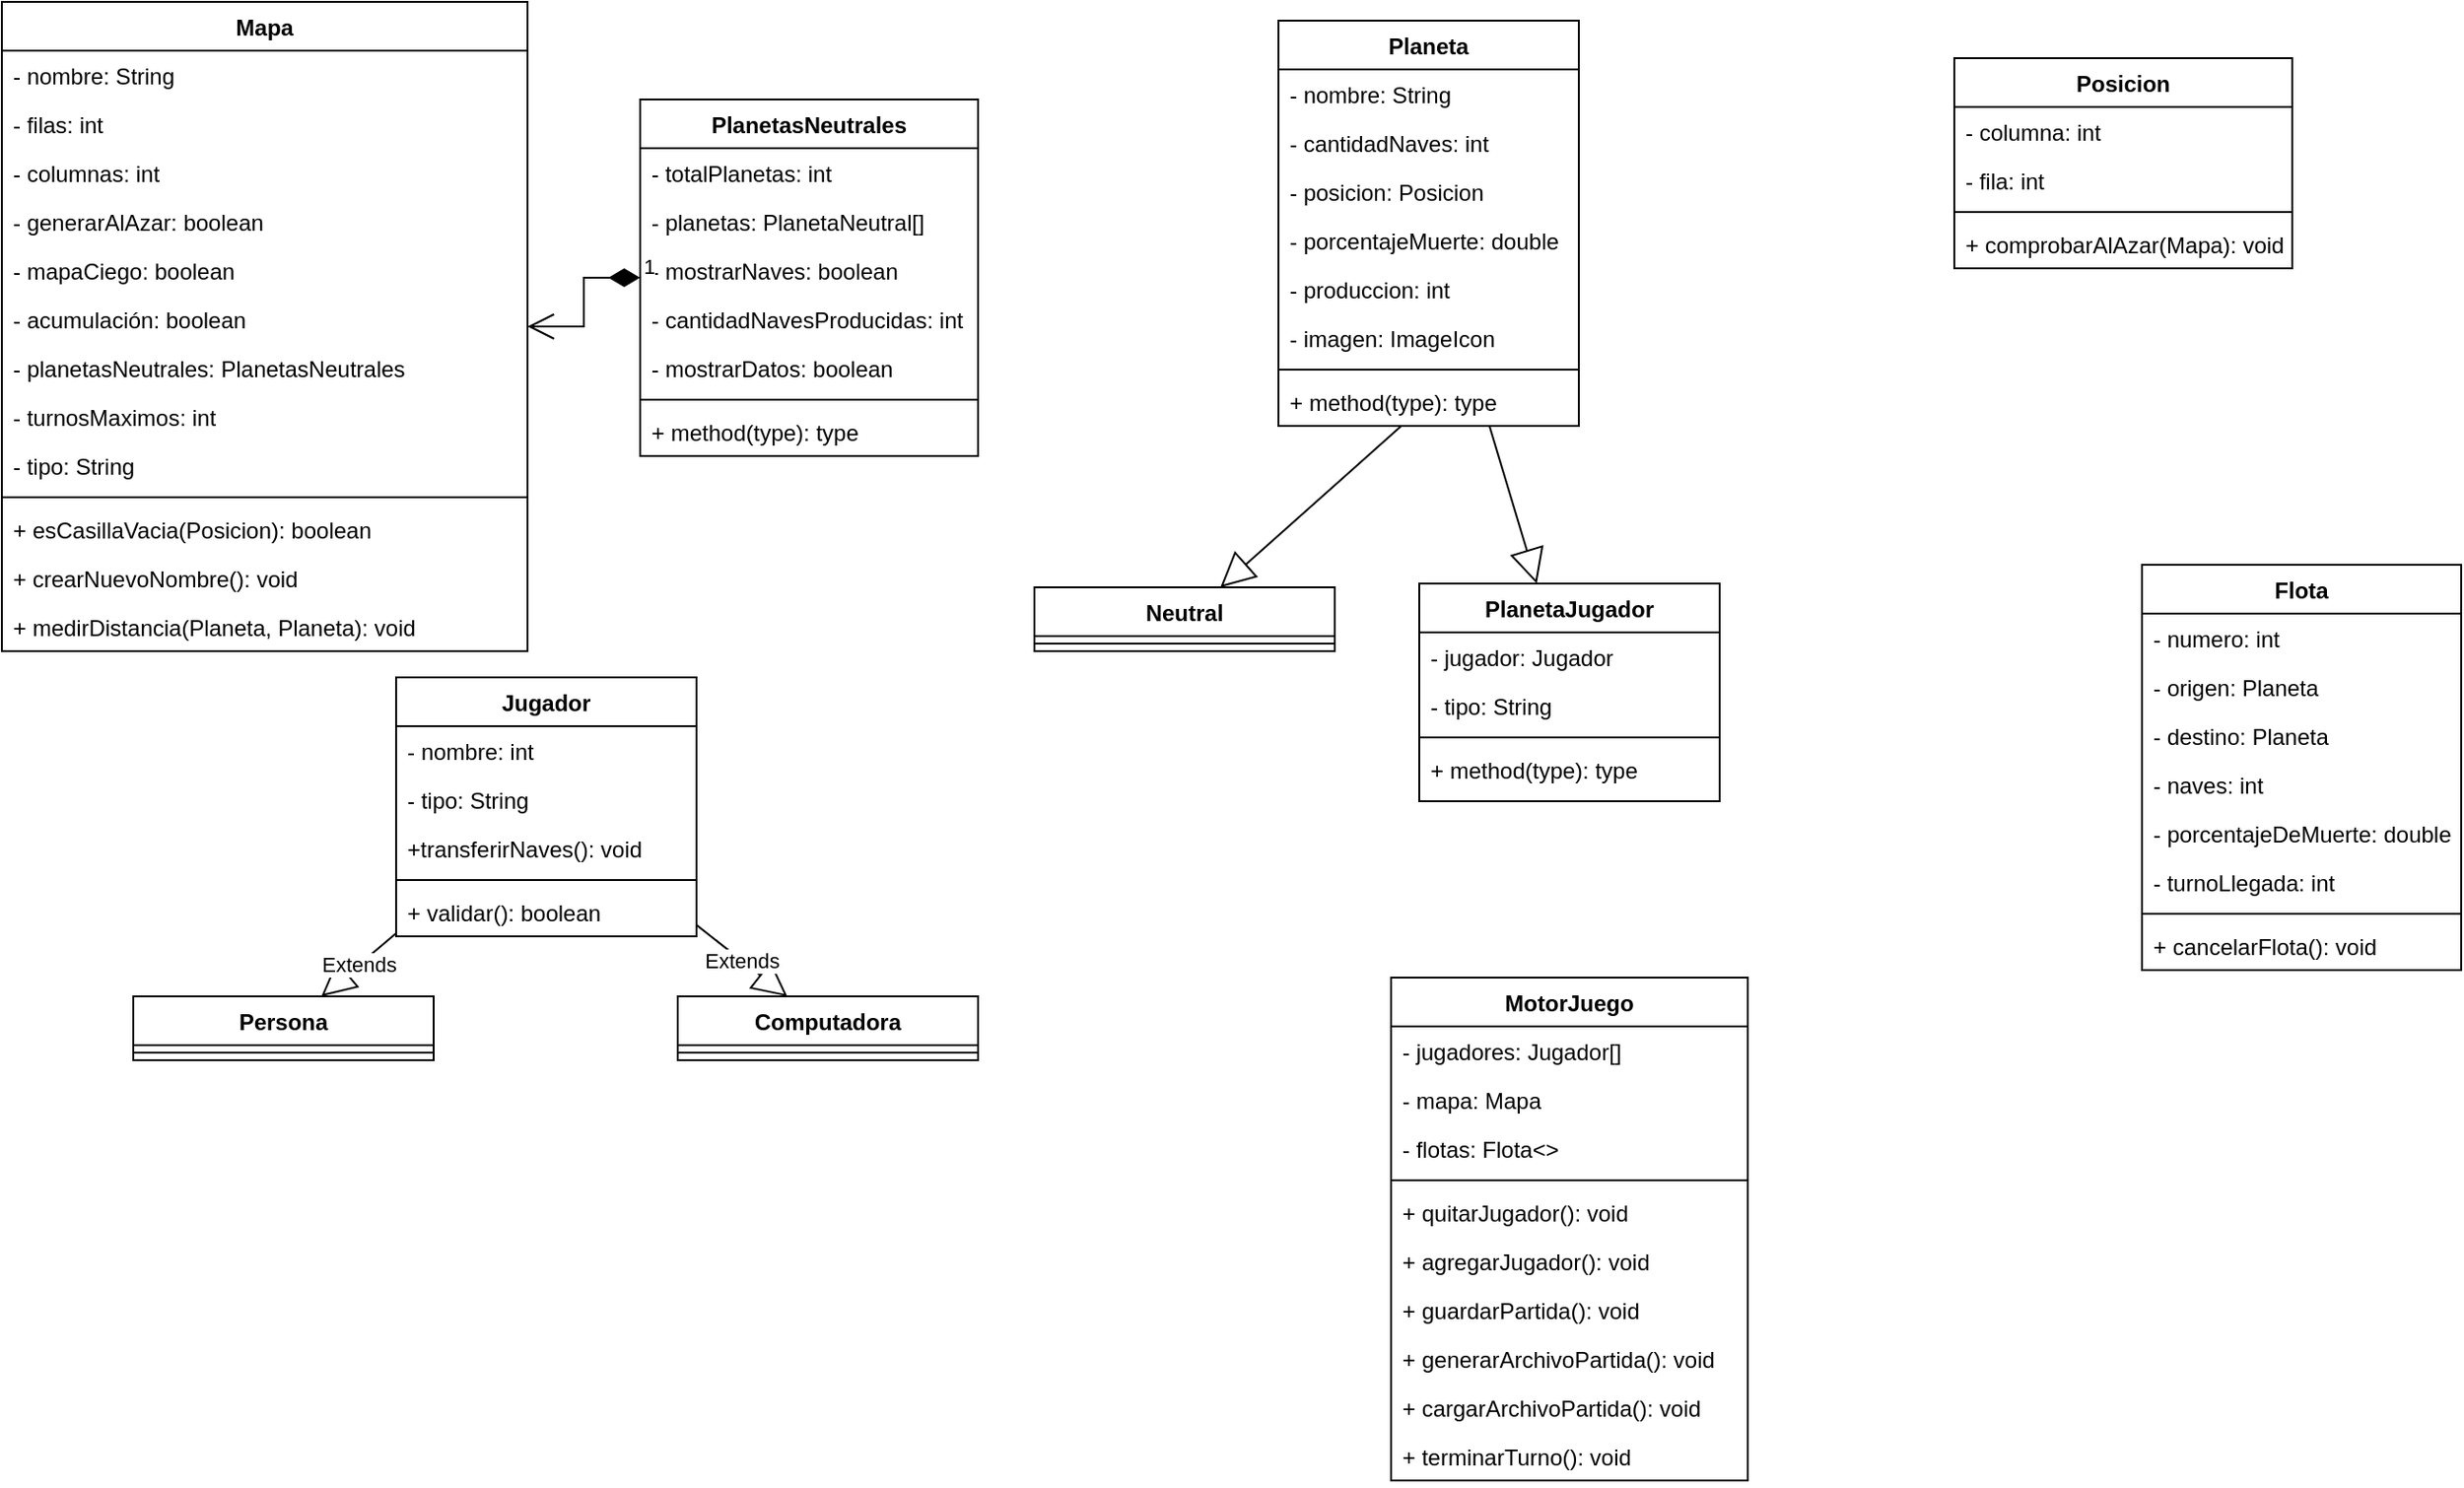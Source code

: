 <mxfile version="18.0.3" type="github">
  <diagram id="A1fgvLnJ-BCLrMDlNNDd" name="Page-1">
    <mxGraphModel dx="1415" dy="677" grid="1" gridSize="10" guides="1" tooltips="1" connect="1" arrows="1" fold="1" page="1" pageScale="1" pageWidth="1390" pageHeight="980" math="0" shadow="0">
      <root>
        <mxCell id="0" />
        <mxCell id="1" parent="0" />
        <mxCell id="dQ19adUMUCNx_IdPFrui-1" value="Mapa" style="swimlane;fontStyle=1;align=center;verticalAlign=top;childLayout=stackLayout;horizontal=1;startSize=26;horizontalStack=0;resizeParent=1;resizeParentMax=0;resizeLast=0;collapsible=1;marginBottom=0;" parent="1" vertex="1">
          <mxGeometry x="30" y="30" width="280" height="346" as="geometry" />
        </mxCell>
        <mxCell id="dQ19adUMUCNx_IdPFrui-2" value="- nombre: String" style="text;strokeColor=none;fillColor=none;align=left;verticalAlign=top;spacingLeft=4;spacingRight=4;overflow=hidden;rotatable=0;points=[[0,0.5],[1,0.5]];portConstraint=eastwest;" parent="dQ19adUMUCNx_IdPFrui-1" vertex="1">
          <mxGeometry y="26" width="280" height="26" as="geometry" />
        </mxCell>
        <mxCell id="dQ19adUMUCNx_IdPFrui-5" value="- filas: int" style="text;strokeColor=none;fillColor=none;align=left;verticalAlign=top;spacingLeft=4;spacingRight=4;overflow=hidden;rotatable=0;points=[[0,0.5],[1,0.5]];portConstraint=eastwest;" parent="dQ19adUMUCNx_IdPFrui-1" vertex="1">
          <mxGeometry y="52" width="280" height="26" as="geometry" />
        </mxCell>
        <mxCell id="dQ19adUMUCNx_IdPFrui-6" value="- columnas: int" style="text;strokeColor=none;fillColor=none;align=left;verticalAlign=top;spacingLeft=4;spacingRight=4;overflow=hidden;rotatable=0;points=[[0,0.5],[1,0.5]];portConstraint=eastwest;" parent="dQ19adUMUCNx_IdPFrui-1" vertex="1">
          <mxGeometry y="78" width="280" height="26" as="geometry" />
        </mxCell>
        <mxCell id="dQ19adUMUCNx_IdPFrui-7" value="- generarAlAzar: boolean" style="text;strokeColor=none;fillColor=none;align=left;verticalAlign=top;spacingLeft=4;spacingRight=4;overflow=hidden;rotatable=0;points=[[0,0.5],[1,0.5]];portConstraint=eastwest;" parent="dQ19adUMUCNx_IdPFrui-1" vertex="1">
          <mxGeometry y="104" width="280" height="26" as="geometry" />
        </mxCell>
        <mxCell id="dQ19adUMUCNx_IdPFrui-8" value="- mapaCiego: boolean" style="text;strokeColor=none;fillColor=none;align=left;verticalAlign=top;spacingLeft=4;spacingRight=4;overflow=hidden;rotatable=0;points=[[0,0.5],[1,0.5]];portConstraint=eastwest;" parent="dQ19adUMUCNx_IdPFrui-1" vertex="1">
          <mxGeometry y="130" width="280" height="26" as="geometry" />
        </mxCell>
        <mxCell id="dQ19adUMUCNx_IdPFrui-9" value="- acumulación: boolean" style="text;strokeColor=none;fillColor=none;align=left;verticalAlign=top;spacingLeft=4;spacingRight=4;overflow=hidden;rotatable=0;points=[[0,0.5],[1,0.5]];portConstraint=eastwest;" parent="dQ19adUMUCNx_IdPFrui-1" vertex="1">
          <mxGeometry y="156" width="280" height="26" as="geometry" />
        </mxCell>
        <mxCell id="dQ19adUMUCNx_IdPFrui-21" value="- planetasNeutrales: PlanetasNeutrales" style="text;strokeColor=none;fillColor=none;align=left;verticalAlign=top;spacingLeft=4;spacingRight=4;overflow=hidden;rotatable=0;points=[[0,0.5],[1,0.5]];portConstraint=eastwest;" parent="dQ19adUMUCNx_IdPFrui-1" vertex="1">
          <mxGeometry y="182" width="280" height="26" as="geometry" />
        </mxCell>
        <mxCell id="dQ19adUMUCNx_IdPFrui-22" value="- turnosMaximos: int" style="text;strokeColor=none;fillColor=none;align=left;verticalAlign=top;spacingLeft=4;spacingRight=4;overflow=hidden;rotatable=0;points=[[0,0.5],[1,0.5]];portConstraint=eastwest;" parent="dQ19adUMUCNx_IdPFrui-1" vertex="1">
          <mxGeometry y="208" width="280" height="26" as="geometry" />
        </mxCell>
        <mxCell id="dQ19adUMUCNx_IdPFrui-23" value="- tipo: String" style="text;strokeColor=none;fillColor=none;align=left;verticalAlign=top;spacingLeft=4;spacingRight=4;overflow=hidden;rotatable=0;points=[[0,0.5],[1,0.5]];portConstraint=eastwest;" parent="dQ19adUMUCNx_IdPFrui-1" vertex="1">
          <mxGeometry y="234" width="280" height="26" as="geometry" />
        </mxCell>
        <mxCell id="dQ19adUMUCNx_IdPFrui-3" value="" style="line;strokeWidth=1;fillColor=none;align=left;verticalAlign=middle;spacingTop=-1;spacingLeft=3;spacingRight=3;rotatable=0;labelPosition=right;points=[];portConstraint=eastwest;" parent="dQ19adUMUCNx_IdPFrui-1" vertex="1">
          <mxGeometry y="260" width="280" height="8" as="geometry" />
        </mxCell>
        <mxCell id="yQkNkGCC4XKF3FFboB3K-19" value="+ esCasillaVacia(Posicion): boolean" style="text;strokeColor=none;fillColor=none;align=left;verticalAlign=top;spacingLeft=4;spacingRight=4;overflow=hidden;rotatable=0;points=[[0,0.5],[1,0.5]];portConstraint=eastwest;" parent="dQ19adUMUCNx_IdPFrui-1" vertex="1">
          <mxGeometry y="268" width="280" height="26" as="geometry" />
        </mxCell>
        <mxCell id="yQkNkGCC4XKF3FFboB3K-26" value="+ crearNuevoNombre(): void" style="text;strokeColor=none;fillColor=none;align=left;verticalAlign=top;spacingLeft=4;spacingRight=4;overflow=hidden;rotatable=0;points=[[0,0.5],[1,0.5]];portConstraint=eastwest;" parent="dQ19adUMUCNx_IdPFrui-1" vertex="1">
          <mxGeometry y="294" width="280" height="26" as="geometry" />
        </mxCell>
        <mxCell id="dQ19adUMUCNx_IdPFrui-4" value="+ medirDistancia(Planeta, Planeta): void" style="text;strokeColor=none;fillColor=none;align=left;verticalAlign=top;spacingLeft=4;spacingRight=4;overflow=hidden;rotatable=0;points=[[0,0.5],[1,0.5]];portConstraint=eastwest;" parent="dQ19adUMUCNx_IdPFrui-1" vertex="1">
          <mxGeometry y="320" width="280" height="26" as="geometry" />
        </mxCell>
        <mxCell id="dQ19adUMUCNx_IdPFrui-15" value="PlanetasNeutrales" style="swimlane;fontStyle=1;align=center;verticalAlign=top;childLayout=stackLayout;horizontal=1;startSize=26;horizontalStack=0;resizeParent=1;resizeParentMax=0;resizeLast=0;collapsible=1;marginBottom=0;" parent="1" vertex="1">
          <mxGeometry x="370" y="82" width="180" height="190" as="geometry" />
        </mxCell>
        <mxCell id="dQ19adUMUCNx_IdPFrui-10" value="- totalPlanetas: int" style="text;strokeColor=none;fillColor=none;align=left;verticalAlign=top;spacingLeft=4;spacingRight=4;overflow=hidden;rotatable=0;points=[[0,0.5],[1,0.5]];portConstraint=eastwest;" parent="dQ19adUMUCNx_IdPFrui-15" vertex="1">
          <mxGeometry y="26" width="180" height="26" as="geometry" />
        </mxCell>
        <mxCell id="dQ19adUMUCNx_IdPFrui-11" value="- planetas: PlanetaNeutral[]" style="text;strokeColor=none;fillColor=none;align=left;verticalAlign=top;spacingLeft=4;spacingRight=4;overflow=hidden;rotatable=0;points=[[0,0.5],[1,0.5]];portConstraint=eastwest;" parent="dQ19adUMUCNx_IdPFrui-15" vertex="1">
          <mxGeometry y="52" width="180" height="26" as="geometry" />
        </mxCell>
        <mxCell id="dQ19adUMUCNx_IdPFrui-12" value="- mostrarNaves: boolean" style="text;strokeColor=none;fillColor=none;align=left;verticalAlign=top;spacingLeft=4;spacingRight=4;overflow=hidden;rotatable=0;points=[[0,0.5],[1,0.5]];portConstraint=eastwest;" parent="dQ19adUMUCNx_IdPFrui-15" vertex="1">
          <mxGeometry y="78" width="180" height="26" as="geometry" />
        </mxCell>
        <mxCell id="dQ19adUMUCNx_IdPFrui-14" value="- cantidadNavesProducidas: int" style="text;strokeColor=none;fillColor=none;align=left;verticalAlign=top;spacingLeft=4;spacingRight=4;overflow=hidden;rotatable=0;points=[[0,0.5],[1,0.5]];portConstraint=eastwest;" parent="dQ19adUMUCNx_IdPFrui-15" vertex="1">
          <mxGeometry y="104" width="180" height="26" as="geometry" />
        </mxCell>
        <mxCell id="dQ19adUMUCNx_IdPFrui-13" value="- mostrarDatos: boolean" style="text;strokeColor=none;fillColor=none;align=left;verticalAlign=top;spacingLeft=4;spacingRight=4;overflow=hidden;rotatable=0;points=[[0,0.5],[1,0.5]];portConstraint=eastwest;" parent="dQ19adUMUCNx_IdPFrui-15" vertex="1">
          <mxGeometry y="130" width="180" height="26" as="geometry" />
        </mxCell>
        <mxCell id="dQ19adUMUCNx_IdPFrui-17" value="" style="line;strokeWidth=1;fillColor=none;align=left;verticalAlign=middle;spacingTop=-1;spacingLeft=3;spacingRight=3;rotatable=0;labelPosition=right;points=[];portConstraint=eastwest;" parent="dQ19adUMUCNx_IdPFrui-15" vertex="1">
          <mxGeometry y="156" width="180" height="8" as="geometry" />
        </mxCell>
        <mxCell id="dQ19adUMUCNx_IdPFrui-18" value="+ method(type): type" style="text;strokeColor=none;fillColor=none;align=left;verticalAlign=top;spacingLeft=4;spacingRight=4;overflow=hidden;rotatable=0;points=[[0,0.5],[1,0.5]];portConstraint=eastwest;" parent="dQ19adUMUCNx_IdPFrui-15" vertex="1">
          <mxGeometry y="164" width="180" height="26" as="geometry" />
        </mxCell>
        <mxCell id="dQ19adUMUCNx_IdPFrui-24" value="1" style="endArrow=open;html=1;endSize=12;startArrow=diamondThin;startSize=14;startFill=1;edgeStyle=orthogonalEdgeStyle;align=left;verticalAlign=bottom;rounded=0;" parent="1" source="dQ19adUMUCNx_IdPFrui-15" target="dQ19adUMUCNx_IdPFrui-1" edge="1">
          <mxGeometry x="-1" y="3" relative="1" as="geometry">
            <mxPoint x="360" y="120" as="sourcePoint" />
            <mxPoint x="370" y="230" as="targetPoint" />
          </mxGeometry>
        </mxCell>
        <mxCell id="dQ19adUMUCNx_IdPFrui-25" value="Jugador" style="swimlane;fontStyle=1;align=center;verticalAlign=top;childLayout=stackLayout;horizontal=1;startSize=26;horizontalStack=0;resizeParent=1;resizeParentMax=0;resizeLast=0;collapsible=1;marginBottom=0;" parent="1" vertex="1">
          <mxGeometry x="240" y="390" width="160" height="138" as="geometry" />
        </mxCell>
        <mxCell id="dQ19adUMUCNx_IdPFrui-26" value="- nombre: int" style="text;strokeColor=none;fillColor=none;align=left;verticalAlign=top;spacingLeft=4;spacingRight=4;overflow=hidden;rotatable=0;points=[[0,0.5],[1,0.5]];portConstraint=eastwest;" parent="dQ19adUMUCNx_IdPFrui-25" vertex="1">
          <mxGeometry y="26" width="160" height="26" as="geometry" />
        </mxCell>
        <mxCell id="yQkNkGCC4XKF3FFboB3K-20" value="- tipo: String" style="text;strokeColor=none;fillColor=none;align=left;verticalAlign=top;spacingLeft=4;spacingRight=4;overflow=hidden;rotatable=0;points=[[0,0.5],[1,0.5]];portConstraint=eastwest;" parent="dQ19adUMUCNx_IdPFrui-25" vertex="1">
          <mxGeometry y="52" width="160" height="26" as="geometry" />
        </mxCell>
        <mxCell id="yQkNkGCC4XKF3FFboB3K-42" value="+transferirNaves(): void" style="text;strokeColor=none;fillColor=none;align=left;verticalAlign=top;spacingLeft=4;spacingRight=4;overflow=hidden;rotatable=0;points=[[0,0.5],[1,0.5]];portConstraint=eastwest;" parent="dQ19adUMUCNx_IdPFrui-25" vertex="1">
          <mxGeometry y="78" width="160" height="26" as="geometry" />
        </mxCell>
        <mxCell id="dQ19adUMUCNx_IdPFrui-27" value="" style="line;strokeWidth=1;fillColor=none;align=left;verticalAlign=middle;spacingTop=-1;spacingLeft=3;spacingRight=3;rotatable=0;labelPosition=right;points=[];portConstraint=eastwest;" parent="dQ19adUMUCNx_IdPFrui-25" vertex="1">
          <mxGeometry y="104" width="160" height="8" as="geometry" />
        </mxCell>
        <mxCell id="dQ19adUMUCNx_IdPFrui-28" value="+ validar(): boolean" style="text;strokeColor=none;fillColor=none;align=left;verticalAlign=top;spacingLeft=4;spacingRight=4;overflow=hidden;rotatable=0;points=[[0,0.5],[1,0.5]];portConstraint=eastwest;" parent="dQ19adUMUCNx_IdPFrui-25" vertex="1">
          <mxGeometry y="112" width="160" height="26" as="geometry" />
        </mxCell>
        <mxCell id="dQ19adUMUCNx_IdPFrui-29" value="PlanetaJugador" style="swimlane;fontStyle=1;align=center;verticalAlign=top;childLayout=stackLayout;horizontal=1;startSize=26;horizontalStack=0;resizeParent=1;resizeParentMax=0;resizeLast=0;collapsible=1;marginBottom=0;" parent="1" vertex="1">
          <mxGeometry x="785" y="340" width="160" height="116" as="geometry" />
        </mxCell>
        <mxCell id="dQ19adUMUCNx_IdPFrui-44" value="- jugador: Jugador" style="text;strokeColor=none;fillColor=none;align=left;verticalAlign=top;spacingLeft=4;spacingRight=4;overflow=hidden;rotatable=0;points=[[0,0.5],[1,0.5]];portConstraint=eastwest;" parent="dQ19adUMUCNx_IdPFrui-29" vertex="1">
          <mxGeometry y="26" width="160" height="26" as="geometry" />
        </mxCell>
        <mxCell id="dQ19adUMUCNx_IdPFrui-46" value="- tipo: String" style="text;strokeColor=none;fillColor=none;align=left;verticalAlign=top;spacingLeft=4;spacingRight=4;overflow=hidden;rotatable=0;points=[[0,0.5],[1,0.5]];portConstraint=eastwest;" parent="dQ19adUMUCNx_IdPFrui-29" vertex="1">
          <mxGeometry y="52" width="160" height="26" as="geometry" />
        </mxCell>
        <mxCell id="dQ19adUMUCNx_IdPFrui-31" value="" style="line;strokeWidth=1;fillColor=none;align=left;verticalAlign=middle;spacingTop=-1;spacingLeft=3;spacingRight=3;rotatable=0;labelPosition=right;points=[];portConstraint=eastwest;" parent="dQ19adUMUCNx_IdPFrui-29" vertex="1">
          <mxGeometry y="78" width="160" height="8" as="geometry" />
        </mxCell>
        <mxCell id="dQ19adUMUCNx_IdPFrui-32" value="+ method(type): type" style="text;strokeColor=none;fillColor=none;align=left;verticalAlign=top;spacingLeft=4;spacingRight=4;overflow=hidden;rotatable=0;points=[[0,0.5],[1,0.5]];portConstraint=eastwest;" parent="dQ19adUMUCNx_IdPFrui-29" vertex="1">
          <mxGeometry y="86" width="160" height="30" as="geometry" />
        </mxCell>
        <mxCell id="dQ19adUMUCNx_IdPFrui-37" value="Posicion" style="swimlane;fontStyle=1;align=center;verticalAlign=top;childLayout=stackLayout;horizontal=1;startSize=26;horizontalStack=0;resizeParent=1;resizeParentMax=0;resizeLast=0;collapsible=1;marginBottom=0;" parent="1" vertex="1">
          <mxGeometry x="1070" y="60" width="180" height="112" as="geometry" />
        </mxCell>
        <mxCell id="dQ19adUMUCNx_IdPFrui-38" value="- columna: int" style="text;strokeColor=none;fillColor=none;align=left;verticalAlign=top;spacingLeft=4;spacingRight=4;overflow=hidden;rotatable=0;points=[[0,0.5],[1,0.5]];portConstraint=eastwest;" parent="dQ19adUMUCNx_IdPFrui-37" vertex="1">
          <mxGeometry y="26" width="180" height="26" as="geometry" />
        </mxCell>
        <mxCell id="dQ19adUMUCNx_IdPFrui-41" value="- fila: int" style="text;strokeColor=none;fillColor=none;align=left;verticalAlign=top;spacingLeft=4;spacingRight=4;overflow=hidden;rotatable=0;points=[[0,0.5],[1,0.5]];portConstraint=eastwest;" parent="dQ19adUMUCNx_IdPFrui-37" vertex="1">
          <mxGeometry y="52" width="180" height="26" as="geometry" />
        </mxCell>
        <mxCell id="dQ19adUMUCNx_IdPFrui-39" value="" style="line;strokeWidth=1;fillColor=none;align=left;verticalAlign=middle;spacingTop=-1;spacingLeft=3;spacingRight=3;rotatable=0;labelPosition=right;points=[];portConstraint=eastwest;" parent="dQ19adUMUCNx_IdPFrui-37" vertex="1">
          <mxGeometry y="78" width="180" height="8" as="geometry" />
        </mxCell>
        <mxCell id="dQ19adUMUCNx_IdPFrui-40" value="+ comprobarAlAzar(Mapa): void" style="text;strokeColor=none;fillColor=none;align=left;verticalAlign=top;spacingLeft=4;spacingRight=4;overflow=hidden;rotatable=0;points=[[0,0.5],[1,0.5]];portConstraint=eastwest;" parent="dQ19adUMUCNx_IdPFrui-37" vertex="1">
          <mxGeometry y="86" width="180" height="26" as="geometry" />
        </mxCell>
        <mxCell id="yQkNkGCC4XKF3FFboB3K-1" value="Computadora" style="swimlane;fontStyle=1;align=center;verticalAlign=top;childLayout=stackLayout;horizontal=1;startSize=26;horizontalStack=0;resizeParent=1;resizeParentMax=0;resizeLast=0;collapsible=1;marginBottom=0;" parent="1" vertex="1">
          <mxGeometry x="390" y="560" width="160" height="34" as="geometry" />
        </mxCell>
        <mxCell id="yQkNkGCC4XKF3FFboB3K-3" value="" style="line;strokeWidth=1;fillColor=none;align=left;verticalAlign=middle;spacingTop=-1;spacingLeft=3;spacingRight=3;rotatable=0;labelPosition=right;points=[];portConstraint=eastwest;" parent="yQkNkGCC4XKF3FFboB3K-1" vertex="1">
          <mxGeometry y="26" width="160" height="8" as="geometry" />
        </mxCell>
        <mxCell id="yQkNkGCC4XKF3FFboB3K-7" value="Persona" style="swimlane;fontStyle=1;align=center;verticalAlign=top;childLayout=stackLayout;horizontal=1;startSize=26;horizontalStack=0;resizeParent=1;resizeParentMax=0;resizeLast=0;collapsible=1;marginBottom=0;" parent="1" vertex="1">
          <mxGeometry x="100" y="560" width="160" height="34" as="geometry" />
        </mxCell>
        <mxCell id="yQkNkGCC4XKF3FFboB3K-9" value="" style="line;strokeWidth=1;fillColor=none;align=left;verticalAlign=middle;spacingTop=-1;spacingLeft=3;spacingRight=3;rotatable=0;labelPosition=right;points=[];portConstraint=eastwest;" parent="yQkNkGCC4XKF3FFboB3K-7" vertex="1">
          <mxGeometry y="26" width="160" height="8" as="geometry" />
        </mxCell>
        <mxCell id="yQkNkGCC4XKF3FFboB3K-11" value="Extends" style="endArrow=block;endSize=16;endFill=0;html=1;rounded=0;" parent="1" source="dQ19adUMUCNx_IdPFrui-25" target="yQkNkGCC4XKF3FFboB3K-1" edge="1">
          <mxGeometry width="160" relative="1" as="geometry">
            <mxPoint x="640" y="590" as="sourcePoint" />
            <mxPoint x="800" y="590" as="targetPoint" />
          </mxGeometry>
        </mxCell>
        <mxCell id="yQkNkGCC4XKF3FFboB3K-12" value="Extends" style="endArrow=block;endSize=16;endFill=0;html=1;rounded=0;" parent="1" source="dQ19adUMUCNx_IdPFrui-25" target="yQkNkGCC4XKF3FFboB3K-7" edge="1">
          <mxGeometry width="160" relative="1" as="geometry">
            <mxPoint x="378.059" y="486" as="sourcePoint" />
            <mxPoint x="471.941" y="570" as="targetPoint" />
          </mxGeometry>
        </mxCell>
        <mxCell id="yQkNkGCC4XKF3FFboB3K-13" value="MotorJuego" style="swimlane;fontStyle=1;align=center;verticalAlign=top;childLayout=stackLayout;horizontal=1;startSize=26;horizontalStack=0;resizeParent=1;resizeParentMax=0;resizeLast=0;collapsible=1;marginBottom=0;" parent="1" vertex="1">
          <mxGeometry x="770" y="550" width="190" height="268" as="geometry" />
        </mxCell>
        <mxCell id="yQkNkGCC4XKF3FFboB3K-16" value="- jugadores: Jugador[]" style="text;strokeColor=none;fillColor=none;align=left;verticalAlign=top;spacingLeft=4;spacingRight=4;overflow=hidden;rotatable=0;points=[[0,0.5],[1,0.5]];portConstraint=eastwest;" parent="yQkNkGCC4XKF3FFboB3K-13" vertex="1">
          <mxGeometry y="26" width="190" height="26" as="geometry" />
        </mxCell>
        <mxCell id="yQkNkGCC4XKF3FFboB3K-31" value="- mapa: Mapa" style="text;strokeColor=none;fillColor=none;align=left;verticalAlign=top;spacingLeft=4;spacingRight=4;overflow=hidden;rotatable=0;points=[[0,0.5],[1,0.5]];portConstraint=eastwest;" parent="yQkNkGCC4XKF3FFboB3K-13" vertex="1">
          <mxGeometry y="52" width="190" height="26" as="geometry" />
        </mxCell>
        <mxCell id="yQkNkGCC4XKF3FFboB3K-37" value="- flotas: Flota&lt;&gt;" style="text;strokeColor=none;fillColor=none;align=left;verticalAlign=top;spacingLeft=4;spacingRight=4;overflow=hidden;rotatable=0;points=[[0,0.5],[1,0.5]];portConstraint=eastwest;" parent="yQkNkGCC4XKF3FFboB3K-13" vertex="1">
          <mxGeometry y="78" width="190" height="26" as="geometry" />
        </mxCell>
        <mxCell id="yQkNkGCC4XKF3FFboB3K-15" value="" style="line;strokeWidth=1;fillColor=none;align=left;verticalAlign=middle;spacingTop=-1;spacingLeft=3;spacingRight=3;rotatable=0;labelPosition=right;points=[];portConstraint=eastwest;" parent="yQkNkGCC4XKF3FFboB3K-13" vertex="1">
          <mxGeometry y="104" width="190" height="8" as="geometry" />
        </mxCell>
        <mxCell id="yQkNkGCC4XKF3FFboB3K-17" value="+ quitarJugador(): void" style="text;strokeColor=none;fillColor=none;align=left;verticalAlign=top;spacingLeft=4;spacingRight=4;overflow=hidden;rotatable=0;points=[[0,0.5],[1,0.5]];portConstraint=eastwest;" parent="yQkNkGCC4XKF3FFboB3K-13" vertex="1">
          <mxGeometry y="112" width="190" height="26" as="geometry" />
        </mxCell>
        <mxCell id="yQkNkGCC4XKF3FFboB3K-21" value="+ agregarJugador(): void" style="text;strokeColor=none;fillColor=none;align=left;verticalAlign=top;spacingLeft=4;spacingRight=4;overflow=hidden;rotatable=0;points=[[0,0.5],[1,0.5]];portConstraint=eastwest;" parent="yQkNkGCC4XKF3FFboB3K-13" vertex="1">
          <mxGeometry y="138" width="190" height="26" as="geometry" />
        </mxCell>
        <mxCell id="yQkNkGCC4XKF3FFboB3K-22" value="+ guardarPartida(): void" style="text;strokeColor=none;fillColor=none;align=left;verticalAlign=top;spacingLeft=4;spacingRight=4;overflow=hidden;rotatable=0;points=[[0,0.5],[1,0.5]];portConstraint=eastwest;" parent="yQkNkGCC4XKF3FFboB3K-13" vertex="1">
          <mxGeometry y="164" width="190" height="26" as="geometry" />
        </mxCell>
        <mxCell id="yQkNkGCC4XKF3FFboB3K-23" value="+ generarArchivoPartida(): void" style="text;strokeColor=none;fillColor=none;align=left;verticalAlign=top;spacingLeft=4;spacingRight=4;overflow=hidden;rotatable=0;points=[[0,0.5],[1,0.5]];portConstraint=eastwest;" parent="yQkNkGCC4XKF3FFboB3K-13" vertex="1">
          <mxGeometry y="190" width="190" height="26" as="geometry" />
        </mxCell>
        <mxCell id="yQkNkGCC4XKF3FFboB3K-24" value="+ cargarArchivoPartida(): void" style="text;strokeColor=none;fillColor=none;align=left;verticalAlign=top;spacingLeft=4;spacingRight=4;overflow=hidden;rotatable=0;points=[[0,0.5],[1,0.5]];portConstraint=eastwest;" parent="yQkNkGCC4XKF3FFboB3K-13" vertex="1">
          <mxGeometry y="216" width="190" height="26" as="geometry" />
        </mxCell>
        <mxCell id="yQkNkGCC4XKF3FFboB3K-40" value="+ terminarTurno(): void" style="text;strokeColor=none;fillColor=none;align=left;verticalAlign=top;spacingLeft=4;spacingRight=4;overflow=hidden;rotatable=0;points=[[0,0.5],[1,0.5]];portConstraint=eastwest;" parent="yQkNkGCC4XKF3FFboB3K-13" vertex="1">
          <mxGeometry y="242" width="190" height="26" as="geometry" />
        </mxCell>
        <mxCell id="yQkNkGCC4XKF3FFboB3K-27" value="Flota" style="swimlane;fontStyle=1;align=center;verticalAlign=top;childLayout=stackLayout;horizontal=1;startSize=26;horizontalStack=0;resizeParent=1;resizeParentMax=0;resizeLast=0;collapsible=1;marginBottom=0;" parent="1" vertex="1">
          <mxGeometry x="1170" y="330" width="170" height="216" as="geometry" />
        </mxCell>
        <mxCell id="yQkNkGCC4XKF3FFboB3K-28" value="- numero: int" style="text;strokeColor=none;fillColor=none;align=left;verticalAlign=top;spacingLeft=4;spacingRight=4;overflow=hidden;rotatable=0;points=[[0,0.5],[1,0.5]];portConstraint=eastwest;" parent="yQkNkGCC4XKF3FFboB3K-27" vertex="1">
          <mxGeometry y="26" width="170" height="26" as="geometry" />
        </mxCell>
        <mxCell id="yQkNkGCC4XKF3FFboB3K-32" value="- origen: Planeta" style="text;strokeColor=none;fillColor=none;align=left;verticalAlign=top;spacingLeft=4;spacingRight=4;overflow=hidden;rotatable=0;points=[[0,0.5],[1,0.5]];portConstraint=eastwest;" parent="yQkNkGCC4XKF3FFboB3K-27" vertex="1">
          <mxGeometry y="52" width="170" height="26" as="geometry" />
        </mxCell>
        <mxCell id="yQkNkGCC4XKF3FFboB3K-33" value="- destino: Planeta" style="text;strokeColor=none;fillColor=none;align=left;verticalAlign=top;spacingLeft=4;spacingRight=4;overflow=hidden;rotatable=0;points=[[0,0.5],[1,0.5]];portConstraint=eastwest;" parent="yQkNkGCC4XKF3FFboB3K-27" vertex="1">
          <mxGeometry y="78" width="170" height="26" as="geometry" />
        </mxCell>
        <mxCell id="yQkNkGCC4XKF3FFboB3K-34" value="- naves: int" style="text;strokeColor=none;fillColor=none;align=left;verticalAlign=top;spacingLeft=4;spacingRight=4;overflow=hidden;rotatable=0;points=[[0,0.5],[1,0.5]];portConstraint=eastwest;" parent="yQkNkGCC4XKF3FFboB3K-27" vertex="1">
          <mxGeometry y="104" width="170" height="26" as="geometry" />
        </mxCell>
        <mxCell id="yQkNkGCC4XKF3FFboB3K-35" value="- porcentajeDeMuerte: double" style="text;strokeColor=none;fillColor=none;align=left;verticalAlign=top;spacingLeft=4;spacingRight=4;overflow=hidden;rotatable=0;points=[[0,0.5],[1,0.5]];portConstraint=eastwest;" parent="yQkNkGCC4XKF3FFboB3K-27" vertex="1">
          <mxGeometry y="130" width="170" height="26" as="geometry" />
        </mxCell>
        <mxCell id="yQkNkGCC4XKF3FFboB3K-36" value="- turnoLlegada: int" style="text;strokeColor=none;fillColor=none;align=left;verticalAlign=top;spacingLeft=4;spacingRight=4;overflow=hidden;rotatable=0;points=[[0,0.5],[1,0.5]];portConstraint=eastwest;" parent="yQkNkGCC4XKF3FFboB3K-27" vertex="1">
          <mxGeometry y="156" width="170" height="26" as="geometry" />
        </mxCell>
        <mxCell id="yQkNkGCC4XKF3FFboB3K-29" value="" style="line;strokeWidth=1;fillColor=none;align=left;verticalAlign=middle;spacingTop=-1;spacingLeft=3;spacingRight=3;rotatable=0;labelPosition=right;points=[];portConstraint=eastwest;" parent="yQkNkGCC4XKF3FFboB3K-27" vertex="1">
          <mxGeometry y="182" width="170" height="8" as="geometry" />
        </mxCell>
        <mxCell id="yQkNkGCC4XKF3FFboB3K-39" value="+ cancelarFlota(): void" style="text;strokeColor=none;fillColor=none;align=left;verticalAlign=top;spacingLeft=4;spacingRight=4;overflow=hidden;rotatable=0;points=[[0,0.5],[1,0.5]];portConstraint=eastwest;" parent="yQkNkGCC4XKF3FFboB3K-27" vertex="1">
          <mxGeometry y="190" width="170" height="26" as="geometry" />
        </mxCell>
        <mxCell id="4PQP_hGHHOJ2k4zjriyQ-1" value="Planeta" style="swimlane;fontStyle=1;align=center;verticalAlign=top;childLayout=stackLayout;horizontal=1;startSize=26;horizontalStack=0;resizeParent=1;resizeParentMax=0;resizeLast=0;collapsible=1;marginBottom=0;" parent="1" vertex="1">
          <mxGeometry x="710" y="40" width="160" height="216" as="geometry" />
        </mxCell>
        <mxCell id="dQ19adUMUCNx_IdPFrui-30" value="- nombre: String" style="text;strokeColor=none;fillColor=none;align=left;verticalAlign=top;spacingLeft=4;spacingRight=4;overflow=hidden;rotatable=0;points=[[0,0.5],[1,0.5]];portConstraint=eastwest;" parent="4PQP_hGHHOJ2k4zjriyQ-1" vertex="1">
          <mxGeometry y="26" width="160" height="26" as="geometry" />
        </mxCell>
        <mxCell id="dQ19adUMUCNx_IdPFrui-33" value="- cantidadNaves: int" style="text;strokeColor=none;fillColor=none;align=left;verticalAlign=top;spacingLeft=4;spacingRight=4;overflow=hidden;rotatable=0;points=[[0,0.5],[1,0.5]];portConstraint=eastwest;" parent="4PQP_hGHHOJ2k4zjriyQ-1" vertex="1">
          <mxGeometry y="52" width="160" height="26" as="geometry" />
        </mxCell>
        <mxCell id="dQ19adUMUCNx_IdPFrui-36" value="- posicion: Posicion" style="text;strokeColor=none;fillColor=none;align=left;verticalAlign=top;spacingLeft=4;spacingRight=4;overflow=hidden;rotatable=0;points=[[0,0.5],[1,0.5]];portConstraint=eastwest;" parent="4PQP_hGHHOJ2k4zjriyQ-1" vertex="1">
          <mxGeometry y="78" width="160" height="26" as="geometry" />
        </mxCell>
        <mxCell id="dQ19adUMUCNx_IdPFrui-35" value="- porcentajeMuerte: double" style="text;strokeColor=none;fillColor=none;align=left;verticalAlign=top;spacingLeft=4;spacingRight=4;overflow=hidden;rotatable=0;points=[[0,0.5],[1,0.5]];portConstraint=eastwest;" parent="4PQP_hGHHOJ2k4zjriyQ-1" vertex="1">
          <mxGeometry y="104" width="160" height="26" as="geometry" />
        </mxCell>
        <mxCell id="dQ19adUMUCNx_IdPFrui-34" value="- produccion: int" style="text;strokeColor=none;fillColor=none;align=left;verticalAlign=top;spacingLeft=4;spacingRight=4;overflow=hidden;rotatable=0;points=[[0,0.5],[1,0.5]];portConstraint=eastwest;" parent="4PQP_hGHHOJ2k4zjriyQ-1" vertex="1">
          <mxGeometry y="130" width="160" height="26" as="geometry" />
        </mxCell>
        <mxCell id="4PQP_hGHHOJ2k4zjriyQ-5" value="- imagen: ImageIcon" style="text;strokeColor=none;fillColor=none;align=left;verticalAlign=top;spacingLeft=4;spacingRight=4;overflow=hidden;rotatable=0;points=[[0,0.5],[1,0.5]];portConstraint=eastwest;" parent="4PQP_hGHHOJ2k4zjriyQ-1" vertex="1">
          <mxGeometry y="156" width="160" height="26" as="geometry" />
        </mxCell>
        <mxCell id="4PQP_hGHHOJ2k4zjriyQ-3" value="" style="line;strokeWidth=1;fillColor=none;align=left;verticalAlign=middle;spacingTop=-1;spacingLeft=3;spacingRight=3;rotatable=0;labelPosition=right;points=[];portConstraint=eastwest;" parent="4PQP_hGHHOJ2k4zjriyQ-1" vertex="1">
          <mxGeometry y="182" width="160" height="8" as="geometry" />
        </mxCell>
        <mxCell id="4PQP_hGHHOJ2k4zjriyQ-4" value="+ method(type): type" style="text;strokeColor=none;fillColor=none;align=left;verticalAlign=top;spacingLeft=4;spacingRight=4;overflow=hidden;rotatable=0;points=[[0,0.5],[1,0.5]];portConstraint=eastwest;" parent="4PQP_hGHHOJ2k4zjriyQ-1" vertex="1">
          <mxGeometry y="190" width="160" height="26" as="geometry" />
        </mxCell>
        <mxCell id="4PQP_hGHHOJ2k4zjriyQ-6" value="" style="endArrow=block;endSize=16;endFill=0;html=1;rounded=0;" parent="1" source="4PQP_hGHHOJ2k4zjriyQ-1" target="dQ19adUMUCNx_IdPFrui-29" edge="1">
          <mxGeometry width="160" relative="1" as="geometry">
            <mxPoint x="490" y="210" as="sourcePoint" />
            <mxPoint x="650" y="210" as="targetPoint" />
          </mxGeometry>
        </mxCell>
        <mxCell id="Od2zxjuSNtAo4dzhiu4f-1" value="Neutral" style="swimlane;fontStyle=1;align=center;verticalAlign=top;childLayout=stackLayout;horizontal=1;startSize=26;horizontalStack=0;resizeParent=1;resizeParentMax=0;resizeLast=0;collapsible=1;marginBottom=0;" vertex="1" parent="1">
          <mxGeometry x="580" y="342" width="160" height="34" as="geometry" />
        </mxCell>
        <mxCell id="Od2zxjuSNtAo4dzhiu4f-2" value="" style="line;strokeWidth=1;fillColor=none;align=left;verticalAlign=middle;spacingTop=-1;spacingLeft=3;spacingRight=3;rotatable=0;labelPosition=right;points=[];portConstraint=eastwest;" vertex="1" parent="Od2zxjuSNtAo4dzhiu4f-1">
          <mxGeometry y="26" width="160" height="8" as="geometry" />
        </mxCell>
        <mxCell id="Od2zxjuSNtAo4dzhiu4f-3" value="" style="endArrow=block;endSize=16;endFill=0;html=1;rounded=0;" edge="1" parent="1" source="4PQP_hGHHOJ2k4zjriyQ-4" target="Od2zxjuSNtAo4dzhiu4f-1">
          <mxGeometry width="160" relative="1" as="geometry">
            <mxPoint x="832.4" y="266" as="sourcePoint" />
            <mxPoint x="857.6" y="350" as="targetPoint" />
          </mxGeometry>
        </mxCell>
      </root>
    </mxGraphModel>
  </diagram>
</mxfile>
